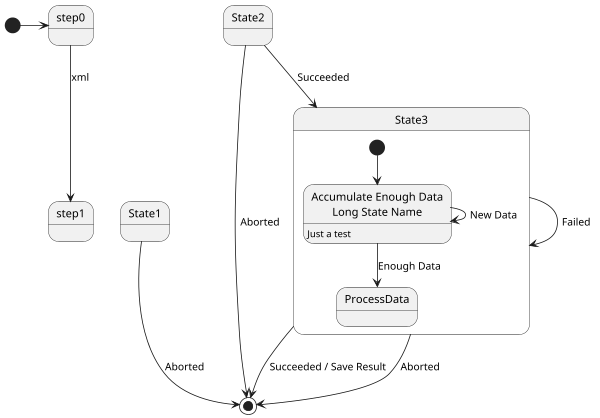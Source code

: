 @startuml state-machine
scale 600 width

[*] -> step0
step0 --> step1 : xml
State1 --> [*] : Aborted
State2 --> State3 : Succeeded
State2 --> [*] : Aborted
state State3 {
  state "Accumulate Enough Data\nLong State Name" as long1
  long1 : Just a test
  [*] --> long1
  long1 --> long1 : New Data
  long1 --> ProcessData : Enough Data
}
State3 --> State3 : Failed
State3 --> [*] : Succeeded / Save Result
State3 --> [*] : Aborted
@enduml